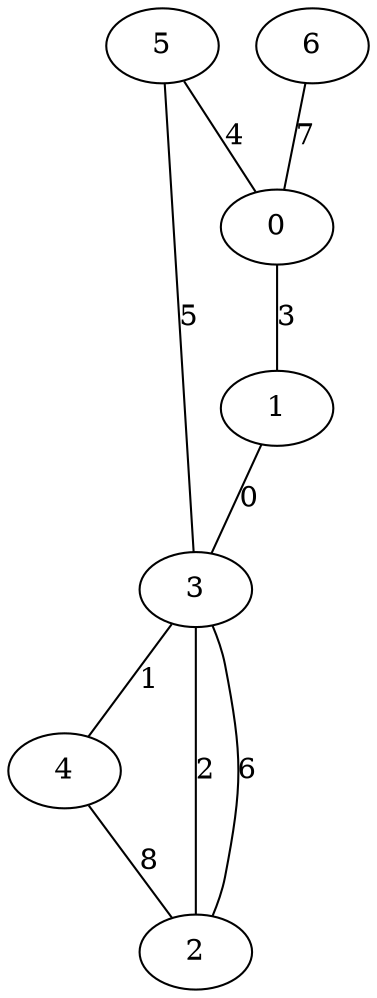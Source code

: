 graph{
1--3[label="0"];
3--4[label="1"];
3--2[label="2"];
0--1[label="3"];
5--0[label="4"];
5--3[label="5"];
2--3[label="6"];
6--0[label="7"];
4--2[label="8"];
}